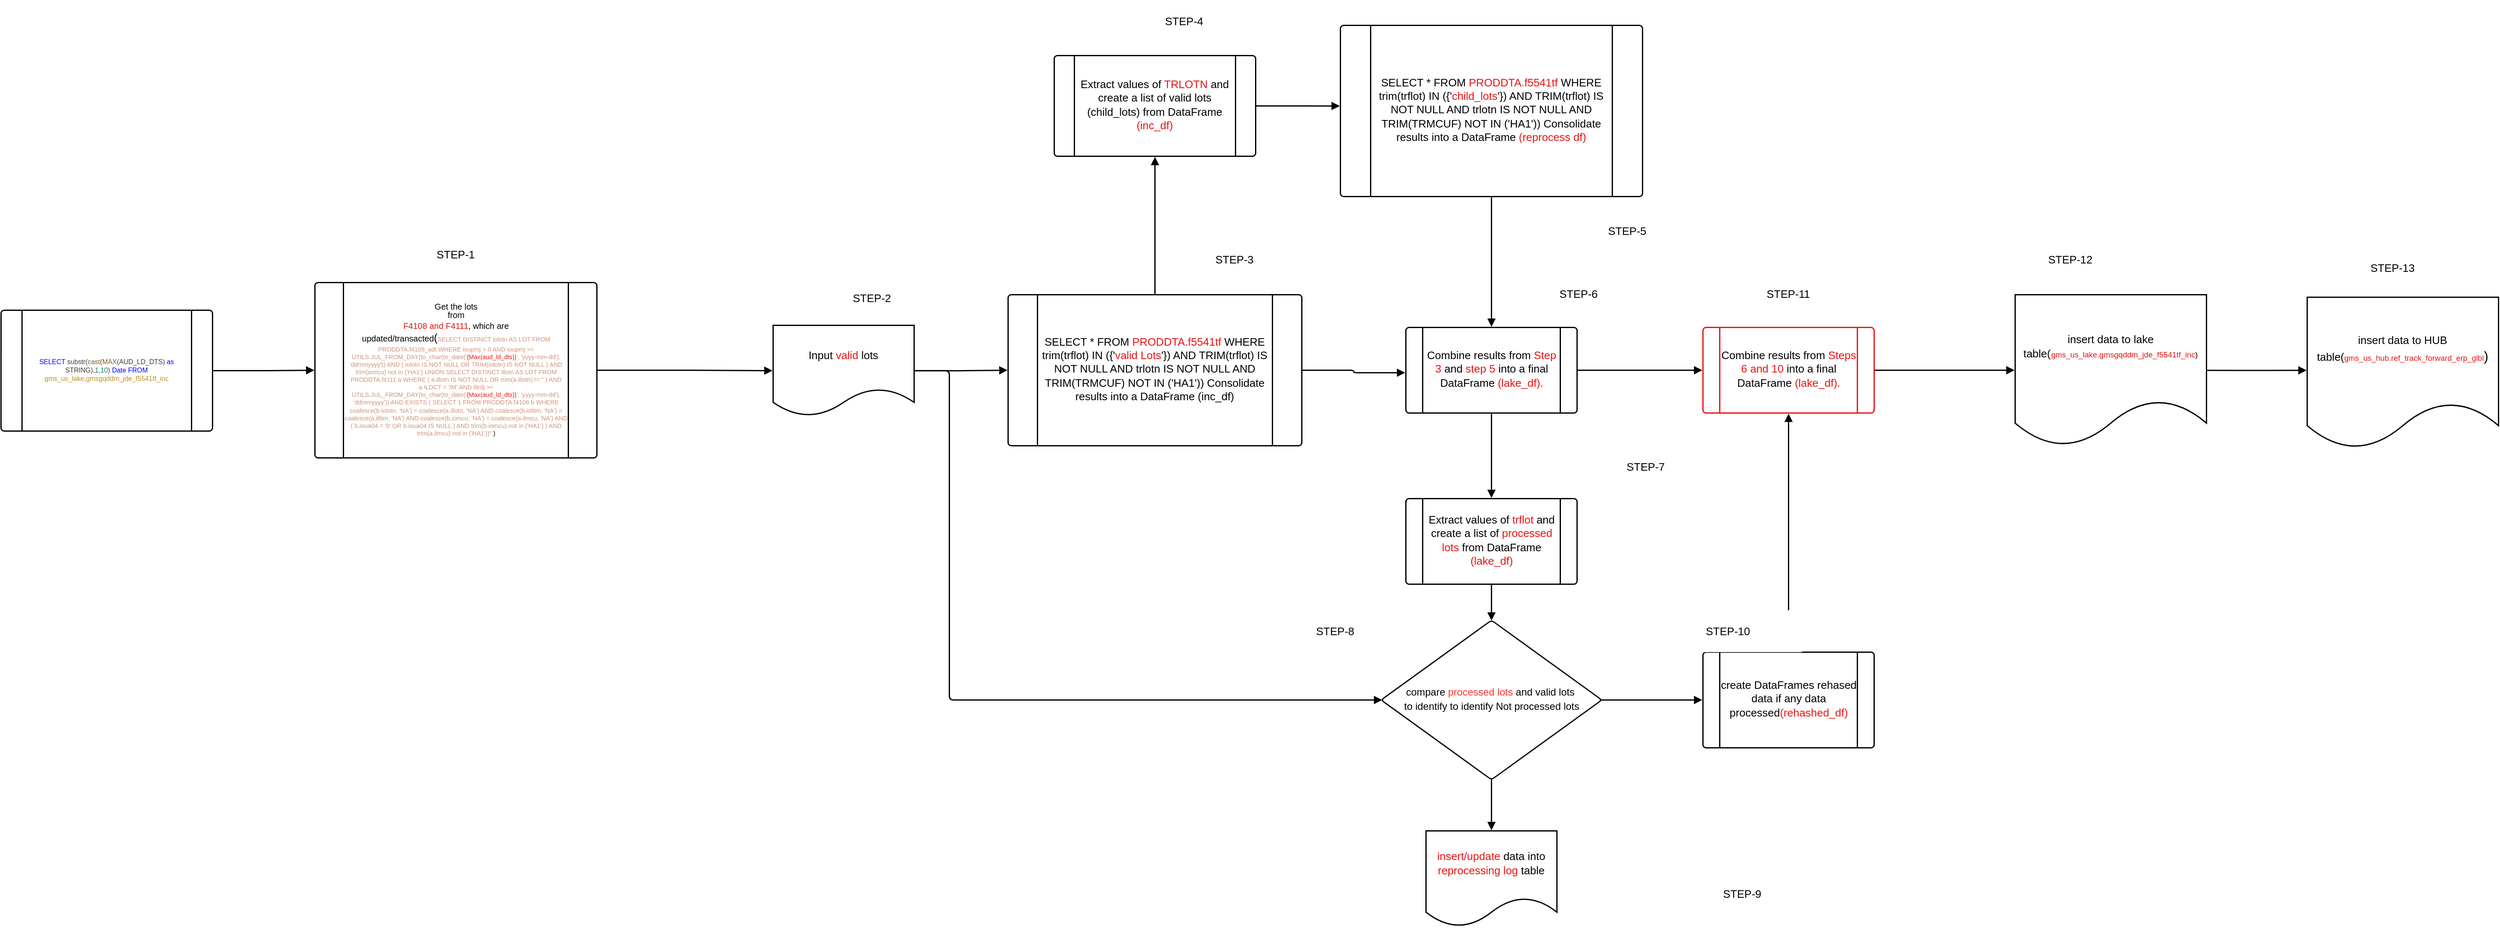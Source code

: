 <mxfile version="22.1.16" type="github">
  <diagram name="Page-1" id="FpshqpoR7X4_dg7ihBnS">
    <mxGraphModel dx="3200" dy="746" grid="1" gridSize="10" guides="1" tooltips="1" connect="1" arrows="1" fold="1" page="1" pageScale="1" pageWidth="850" pageHeight="1100" math="0" shadow="0">
      <root>
        <mxCell id="0" />
        <mxCell id="1" parent="0" />
        <mxCell id="irXWmgbF4XnON0FsWE9v-1" value="&lt;div style=&quot;display: flex; justify-content: center; text-align: center; align-items: baseline; font-size: 0; line-height: 1.25;margin-top: -2px;&quot;&gt;&lt;span&gt;&lt;span style=&quot;font-size:13px;&quot;&gt;&lt;span style=&quot;font-size:13px;&quot;&gt;Input &lt;/span&gt;&lt;span style=&quot;font-size:13px;color:#e81313;&quot;&gt;valid&lt;/span&gt; lots&lt;/span&gt;&lt;/span&gt;&lt;/div&gt;" style="html=1;overflow=block;blockSpacing=1;whiteSpace=wrap;shape=document;boundedLbl=1;fontSize=13;spacing=0;strokeOpacity=100;rounded=1;absoluteArcSize=1;arcSize=7.5;fillColor=#ffffff;strokeWidth=1.5;lucidId=HM0Xejd4tUo4;" vertex="1" parent="1">
          <mxGeometry x="-640" y="597.5" width="168" height="108" as="geometry" />
        </mxCell>
        <mxCell id="irXWmgbF4XnON0FsWE9v-2" value="&lt;div style=&quot;display: flex; justify-content: center; text-align: center; align-items: baseline; font-size: 0; line-height: 1.25;margin-top: -2px;&quot;&gt;&lt;span&gt;&lt;span style=&quot;font-size:13px;&quot;&gt;&lt;span style=&quot;font-size:13px;&quot;&gt;SELECT * FROM &lt;/span&gt;&lt;span style=&quot;font-size:13px;color:#e81313;&quot;&gt;PRODDTA.f5541tf &lt;/span&gt;&lt;span style=&quot;font-size:13px;&quot;&gt;WHERE trim(trflot) IN ({&#39;&lt;/span&gt;&lt;span style=&quot;font-size:13px;color:#e81313;&quot;&gt;valid Lots&lt;/span&gt;&#39;}) AND TRIM(trflot) IS NOT NULL AND trlotn IS NOT NULL AND TRIM(TRMCUF) NOT IN (&#39;HA1&#39;)) Consolidate results into a DataFrame (inc_df)&lt;/span&gt;&lt;/span&gt;&lt;/div&gt;" style="html=1;overflow=block;blockSpacing=1;whiteSpace=wrap;shape=process;fontSize=13;spacing=0;strokeOpacity=100;fillOpacity=100;rounded=1;absoluteArcSize=1;arcSize=7.5;fillColor=#ffffff;strokeWidth=1.5;lucidId=EN0XXESsbe9Y;" vertex="1" parent="1">
          <mxGeometry x="-360" y="561" width="350" height="180" as="geometry" />
        </mxCell>
        <mxCell id="irXWmgbF4XnON0FsWE9v-3" value="&lt;div style=&quot;display: flex; justify-content: center; text-align: center; align-items: baseline; font-size: 0; line-height: 1.25;margin-top: -2px;&quot;&gt;&lt;span&gt;&lt;span style=&quot;font-size:13px;&quot;&gt;&lt;span style=&quot;font-size:13px;&quot;&gt;Extract values of &lt;/span&gt;&lt;span style=&quot;font-size:13px;color:#e81313;&quot;&gt;TRLOTN&lt;/span&gt;&lt;span style=&quot;font-size:13px;&quot;&gt; and create a list of valid lots (child_lots) from DataFrame &lt;/span&gt;&lt;span style=&quot;font-size:13px;color:#e81313;&quot;&gt;(inc_df)&lt;/span&gt;&lt;/span&gt;&lt;/span&gt;&lt;/div&gt;" style="html=1;overflow=block;blockSpacing=1;whiteSpace=wrap;shape=process;fontSize=13;spacing=0;strokeOpacity=100;fillOpacity=100;rounded=1;absoluteArcSize=1;arcSize=7.5;fillColor=#ffffff;strokeWidth=1.5;lucidId=VN0XKzcY-zDv;" vertex="1" parent="1">
          <mxGeometry x="-305" y="276" width="240" height="120" as="geometry" />
        </mxCell>
        <mxCell id="irXWmgbF4XnON0FsWE9v-4" value="&lt;div style=&quot;display: flex; justify-content: center; text-align: center; align-items: baseline; font-size: 0; line-height: 1.25;margin-top: -2px;&quot;&gt;&lt;span&gt;&lt;span style=&quot;font-size:13px;&quot;&gt;&lt;span style=&quot;font-size:13px;&quot;&gt;SELECT * FROM &lt;/span&gt;&lt;span style=&quot;font-size:13px;color:#e81313;&quot;&gt;PRODDTA.f5541tf&lt;/span&gt;&lt;span style=&quot;font-size:13px;&quot;&gt; WHERE trim(trflot) IN ({&#39;&lt;/span&gt;&lt;span style=&quot;font-size:13px;color:#e81313;&quot;&gt;child_lots&lt;/span&gt;&lt;span style=&quot;font-size:13px;&quot;&gt;&#39;}) AND TRIM(trflot) IS NOT NULL AND trlotn IS NOT NULL AND TRIM(TRMCUF) NOT IN (&#39;HA1&#39;)) Consolidate results into a DataFrame &lt;/span&gt;&lt;span style=&quot;font-size:13px;color:#e81313;&quot;&gt;(reprocess df)&lt;/span&gt;&lt;/span&gt;&lt;/span&gt;&lt;/div&gt;" style="html=1;overflow=block;blockSpacing=1;whiteSpace=wrap;shape=process;fontSize=13;spacing=0;strokeOpacity=100;fillOpacity=100;rounded=1;absoluteArcSize=1;arcSize=7.5;fillColor=#ffffff;strokeWidth=1.5;lucidId=YN0XIC7FynBe;" vertex="1" parent="1">
          <mxGeometry x="36" y="240" width="360" height="204" as="geometry" />
        </mxCell>
        <mxCell id="irXWmgbF4XnON0FsWE9v-5" value="&lt;div style=&quot;display: flex; justify-content: center; text-align: center; align-items: baseline; font-size: 0; line-height: 1.25;margin-top: -2px;&quot;&gt;&lt;span&gt;&lt;span style=&quot;font-size:13px;&quot;&gt;&lt;span style=&quot;font-size:13px;&quot;&gt;Combine results from &lt;/span&gt;&lt;span style=&quot;font-size:13px;color:#e81313;&quot;&gt;Step 3&lt;/span&gt;&lt;span style=&quot;font-size:13px;&quot;&gt; and &lt;/span&gt;&lt;span style=&quot;font-size:13px;color:#e81313;&quot;&gt;step 5&lt;/span&gt;&lt;span style=&quot;font-size:13px;&quot;&gt; into a final DataFrame &lt;/span&gt;&lt;span style=&quot;font-size:13px;color:#e81313;&quot;&gt;(lake_df).&lt;/span&gt;&lt;/span&gt;&lt;/span&gt;&lt;/div&gt;" style="html=1;overflow=block;blockSpacing=1;whiteSpace=wrap;shape=process;fontSize=13;spacing=0;strokeOpacity=100;fillOpacity=100;rounded=1;absoluteArcSize=1;arcSize=7.5;fillColor=#ffffff;strokeWidth=1.5;lucidId=SO0XU.fqqX2I;" vertex="1" parent="1">
          <mxGeometry x="114" y="600" width="204" height="102" as="geometry" />
        </mxCell>
        <mxCell id="irXWmgbF4XnON0FsWE9v-6" value="&lt;div style=&quot;display: flex; justify-content: center; text-align: center; align-items: baseline; font-size: 0; line-height: 1.25;margin-top: -2px;&quot;&gt;&lt;span&gt;&lt;span style=&quot;font-size:13px;color:#e81313;&quot;&gt;insert/update&lt;/span&gt;&lt;span style=&quot;font-size:13px;&quot;&gt; data into&lt;/span&gt;&lt;span style=&quot;font-size:13px;color:#e81313;&quot;&gt; reprocessing log&lt;/span&gt;&lt;span style=&quot;font-size:13px;&quot;&gt; table&lt;/span&gt;&lt;/span&gt;&lt;/div&gt;" style="html=1;overflow=block;blockSpacing=1;whiteSpace=wrap;shape=document;boundedLbl=1;fontSize=13;spacing=0;strokeOpacity=100;rounded=1;absoluteArcSize=1;arcSize=7.5;fillColor=#ffffff;strokeWidth=1.5;lucidId=oP0XrluznzYb;" vertex="1" parent="1">
          <mxGeometry x="138" y="1200" width="156" height="114" as="geometry" />
        </mxCell>
        <mxCell id="irXWmgbF4XnON0FsWE9v-7" value="&lt;div style=&quot;display: flex; justify-content: center; text-align: center; align-items: baseline; font-size: 0; line-height: 1.25;margin-top: -2px;&quot;&gt;&lt;span&gt;&lt;span style=&quot;font-size:13px;&quot;&gt;insert data to lake table(&lt;/span&gt;&lt;span style=&quot;font-size:1.7px;&quot;&gt;(&lt;/span&gt;&lt;span style=&quot;font-size:9.3px;color:#e81313;&quot;&gt;gms_us_lake.gmsgqddm_jde_f5541tf_inc&lt;/span&gt;&lt;span style=&quot;font-size:9.3px;&quot;&gt;)&lt;/span&gt;&lt;/span&gt;&lt;/div&gt;" style="html=1;overflow=block;blockSpacing=1;whiteSpace=wrap;shape=document;boundedLbl=1;fontSize=13;spacing=0;strokeOpacity=100;fillOpacity=100;rounded=1;absoluteArcSize=1;arcSize=7.5;fillColor=#ffffff;strokeWidth=1.5;lucidId=UP0XvqFEvbbz;" vertex="1" parent="1">
          <mxGeometry x="840" y="561" width="228" height="180" as="geometry" />
        </mxCell>
        <mxCell id="irXWmgbF4XnON0FsWE9v-8" value="&lt;div style=&quot;display: flex; justify-content: center; text-align: center; align-items: baseline; font-size: 0; line-height: 1.25;margin-top: -2px;&quot;&gt;&lt;span&gt;&lt;span style=&quot;font-size:13px;&quot;&gt;&lt;span style=&quot;font-size:13px;&quot;&gt;Extract values of &lt;/span&gt;&lt;span style=&quot;font-size:13px;color:#e81313;&quot;&gt;trflot&lt;/span&gt;&lt;span style=&quot;font-size:13px;&quot;&gt; and create a list of &lt;/span&gt;&lt;span style=&quot;font-size:13px;color:#e81313;&quot;&gt;processed lots &lt;/span&gt;&lt;span style=&quot;font-size:13px;&quot;&gt; from DataFrame &lt;/span&gt;&lt;span style=&quot;font-size:13px;color:#e81313;&quot;&gt;(lake_df)&lt;/span&gt;&lt;/span&gt;&lt;/span&gt;&lt;/div&gt;" style="html=1;overflow=block;blockSpacing=1;whiteSpace=wrap;shape=process;fontSize=13;spacing=0;strokeOpacity=100;fillOpacity=100;rounded=1;absoluteArcSize=1;arcSize=7.5;fillColor=#ffffff;strokeWidth=1.5;lucidId=4Z0XZ25a2CZ6;" vertex="1" parent="1">
          <mxGeometry x="114" y="804" width="204" height="102" as="geometry" />
        </mxCell>
        <mxCell id="irXWmgbF4XnON0FsWE9v-9" value="&lt;div style=&quot;display: flex; justify-content: center; align-items: baseline; line-height: 1.25; margin-top: -2px;&quot;&gt;&lt;font style=&quot;&quot;&gt;&lt;font style=&quot;font-size: 12px;&quot;&gt;compare &lt;font color=&quot;#ff3333&quot;&gt;processed lots&lt;/font&gt; and valid lots&amp;nbsp;&lt;br&gt;to identify to identify Not processed lots&lt;br&gt;&lt;/font&gt;&lt;/font&gt;&lt;/div&gt;" style="html=1;overflow=block;blockSpacing=1;whiteSpace=wrap;rhombus;fontSize=13;spacing=0;strokeOpacity=100;fillOpacity=100;rounded=1;absoluteArcSize=1;arcSize=7.5;fillColor=#ffffff;strokeWidth=1.5;lucidId=-00Xp6UZX-Uo;align=center;" vertex="1" parent="1">
          <mxGeometry x="84.5" y="949" width="263" height="190" as="geometry" />
        </mxCell>
        <mxCell id="irXWmgbF4XnON0FsWE9v-10" value="&lt;div style=&quot;display: flex; justify-content: center; text-align: center; align-items: baseline; font-size: 0; line-height: 1.25;margin-top: -2px;&quot;&gt;&lt;span&gt;&lt;span style=&quot;font-size:13px;&quot;&gt;&lt;span style=&quot;font-size:13px;&quot;&gt;Combine results from &lt;/span&gt;&lt;span style=&quot;font-size:13px;color:#e81313;&quot;&gt;Steps 6 and 10&lt;/span&gt;&lt;span style=&quot;font-size:13px;&quot;&gt; into a final DataFrame &lt;/span&gt;&lt;span style=&quot;font-size:13px;color:#e81313;&quot;&gt;(lake_df).&lt;/span&gt;&lt;/span&gt;&lt;/span&gt;&lt;/div&gt;" style="html=1;overflow=block;blockSpacing=1;whiteSpace=wrap;shape=process;fontSize=13;spacing=0;strokeColor=#e81313;strokeOpacity=100;fillOpacity=100;rounded=1;absoluteArcSize=1;arcSize=7.5;fillColor=#ffffff;strokeWidth=1.5;lucidId=D30XaaJnFZfR;" vertex="1" parent="1">
          <mxGeometry x="468" y="600" width="204" height="102" as="geometry" />
        </mxCell>
        <mxCell id="irXWmgbF4XnON0FsWE9v-11" value="&lt;div style=&quot;display: flex; justify-content: center; text-align: center; align-items: baseline; font-size: 0; line-height: 1.25;margin-top: -2px;&quot;&gt;&lt;span&gt;&lt;span style=&quot;font-size:13px;&quot;&gt;&lt;span style=&quot;font-size:13px;&quot;&gt;create DataFrames rehased data if any data processed&lt;/span&gt;&lt;span style=&quot;font-size:13px;color:#e81313;&quot;&gt;(rehashed_df)&lt;/span&gt;&lt;/span&gt;&lt;/span&gt;&lt;/div&gt;" style="html=1;overflow=block;blockSpacing=1;whiteSpace=wrap;shape=process;fontSize=13;spacing=0;strokeOpacity=100;fillOpacity=100;rounded=1;absoluteArcSize=1;arcSize=7.5;fillColor=#ffffff;strokeWidth=1.5;lucidId=930X0cL3SkqX;" vertex="1" parent="1">
          <mxGeometry x="468" y="987" width="204" height="114" as="geometry" />
        </mxCell>
        <mxCell id="irXWmgbF4XnON0FsWE9v-12" value="" style="html=1;jettySize=18;whiteSpace=wrap;overflow=block;blockSpacing=1;fontSize=13;strokeWidth=1.5;rounded=1;arcSize=10;edgeStyle=orthogonalEdgeStyle;startArrow=none;endArrow=block;endFill=1;exitX=1.004;exitY=0.501;exitPerimeter=0;entryX=-0.002;entryY=0.5;entryPerimeter=0;lucidId=H60X2R8GXBZb;" edge="1" parent="1" source="irXWmgbF4XnON0FsWE9v-1" target="irXWmgbF4XnON0FsWE9v-2">
          <mxGeometry width="100" height="100" relative="1" as="geometry">
            <Array as="points" />
          </mxGeometry>
        </mxCell>
        <mxCell id="irXWmgbF4XnON0FsWE9v-13" value="" style="html=1;jettySize=18;whiteSpace=wrap;overflow=block;blockSpacing=1;fontSize=13;strokeWidth=1.5;rounded=1;arcSize=10;edgeStyle=orthogonalEdgeStyle;startArrow=none;endArrow=block;endFill=1;exitX=0.5;exitY=-0.004;exitPerimeter=0;entryX=0.5;entryY=1.006;entryPerimeter=0;lucidId=P60XYDCTpquX;" edge="1" parent="1" source="irXWmgbF4XnON0FsWE9v-2" target="irXWmgbF4XnON0FsWE9v-3">
          <mxGeometry width="100" height="100" relative="1" as="geometry">
            <Array as="points" />
          </mxGeometry>
        </mxCell>
        <mxCell id="irXWmgbF4XnON0FsWE9v-14" value="" style="html=1;jettySize=18;whiteSpace=wrap;overflow=block;blockSpacing=1;fontSize=13;strokeWidth=1.5;rounded=1;arcSize=10;edgeStyle=orthogonalEdgeStyle;startArrow=none;endArrow=block;endFill=1;exitX=1.003;exitY=0.5;exitPerimeter=0;entryX=-0.002;entryY=0.471;entryPerimeter=0;lucidId=060XTj1y384~;" edge="1" parent="1" source="irXWmgbF4XnON0FsWE9v-3" target="irXWmgbF4XnON0FsWE9v-4">
          <mxGeometry width="100" height="100" relative="1" as="geometry">
            <Array as="points" />
          </mxGeometry>
        </mxCell>
        <mxCell id="irXWmgbF4XnON0FsWE9v-15" value="" style="html=1;jettySize=18;whiteSpace=wrap;overflow=block;blockSpacing=1;fontSize=13;strokeWidth=1.5;rounded=1;arcSize=10;edgeStyle=orthogonalEdgeStyle;startArrow=none;endArrow=block;endFill=1;exitX=0.5;exitY=1.004;exitPerimeter=0;entryX=0.5;entryY=-0.007;entryPerimeter=0;lucidId=460Xst6l0HKW;" edge="1" parent="1" source="irXWmgbF4XnON0FsWE9v-4" target="irXWmgbF4XnON0FsWE9v-5">
          <mxGeometry width="100" height="100" relative="1" as="geometry">
            <Array as="points" />
          </mxGeometry>
        </mxCell>
        <mxCell id="irXWmgbF4XnON0FsWE9v-16" value="" style="html=1;jettySize=18;whiteSpace=wrap;overflow=block;blockSpacing=1;fontSize=13;strokeWidth=1.5;rounded=1;arcSize=10;edgeStyle=orthogonalEdgeStyle;startArrow=none;endArrow=block;endFill=1;exitX=1.002;exitY=0.5;exitPerimeter=0;entryX=-0.004;entryY=0.529;entryPerimeter=0;lucidId=-60XFMZgzzUw;" edge="1" parent="1" source="irXWmgbF4XnON0FsWE9v-2" target="irXWmgbF4XnON0FsWE9v-5">
          <mxGeometry width="100" height="100" relative="1" as="geometry">
            <Array as="points" />
          </mxGeometry>
        </mxCell>
        <mxCell id="irXWmgbF4XnON0FsWE9v-17" value="" style="html=1;jettySize=18;whiteSpace=wrap;overflow=block;blockSpacing=1;fontSize=13;strokeWidth=1.5;rounded=1;arcSize=10;edgeStyle=orthogonalEdgeStyle;startArrow=none;endArrow=block;endFill=1;exitX=0.5;exitY=1.007;exitPerimeter=0;entryX=0.5;entryY=-0.007;entryPerimeter=0;lucidId=e70XMPJT1pXC;" edge="1" parent="1" source="irXWmgbF4XnON0FsWE9v-5" target="irXWmgbF4XnON0FsWE9v-8">
          <mxGeometry width="100" height="100" relative="1" as="geometry">
            <Array as="points" />
          </mxGeometry>
        </mxCell>
        <mxCell id="irXWmgbF4XnON0FsWE9v-18" value="" style="html=1;jettySize=18;whiteSpace=wrap;overflow=block;blockSpacing=1;fontSize=13;strokeWidth=1.5;rounded=1;arcSize=10;edgeStyle=orthogonalEdgeStyle;startArrow=none;endArrow=block;endFill=1;entryX=0.005;entryY=0.5;entryPerimeter=0;lucidId=j70XNJQvM89U;exitX=1;exitY=0.5;exitDx=0;exitDy=0;" edge="1" parent="1" source="irXWmgbF4XnON0FsWE9v-1" target="irXWmgbF4XnON0FsWE9v-9">
          <mxGeometry width="100" height="100" relative="1" as="geometry">
            <Array as="points">
              <mxPoint x="-430" y="651" />
              <mxPoint x="-430" y="1044" />
            </Array>
            <mxPoint x="-560" y="697" as="sourcePoint" />
          </mxGeometry>
        </mxCell>
        <mxCell id="irXWmgbF4XnON0FsWE9v-19" value="" style="html=1;jettySize=18;whiteSpace=wrap;overflow=block;blockSpacing=1;fontSize=13;strokeWidth=1.5;rounded=1;arcSize=10;edgeStyle=orthogonalEdgeStyle;startArrow=none;endArrow=block;endFill=1;exitX=0.5;exitY=1.007;exitPerimeter=0;entryX=0.5;entryY=0.002;entryPerimeter=0;lucidId=C80XBHqNr_fK;" edge="1" parent="1" source="irXWmgbF4XnON0FsWE9v-8" target="irXWmgbF4XnON0FsWE9v-9">
          <mxGeometry width="100" height="100" relative="1" as="geometry">
            <Array as="points" />
          </mxGeometry>
        </mxCell>
        <mxCell id="irXWmgbF4XnON0FsWE9v-20" value="" style="html=1;jettySize=18;whiteSpace=wrap;overflow=block;blockSpacing=1;fontSize=13;strokeWidth=1.5;rounded=1;arcSize=10;edgeStyle=orthogonalEdgeStyle;startArrow=none;endArrow=block;endFill=1;exitX=0.5;exitY=0.998;exitPerimeter=0;entryX=0.5;entryY=-0.007;entryPerimeter=0;lucidId=780XAX_ksfXo;" edge="1" parent="1" source="irXWmgbF4XnON0FsWE9v-9" target="irXWmgbF4XnON0FsWE9v-6">
          <mxGeometry width="100" height="100" relative="1" as="geometry">
            <Array as="points" />
          </mxGeometry>
        </mxCell>
        <mxCell id="irXWmgbF4XnON0FsWE9v-21" value="" style="html=1;jettySize=18;whiteSpace=wrap;overflow=block;blockSpacing=1;fontSize=13;strokeWidth=1.5;rounded=1;arcSize=10;edgeStyle=orthogonalEdgeStyle;startArrow=none;endArrow=block;endFill=1;exitX=0.995;exitY=0.5;exitPerimeter=0;entryX=-0.004;entryY=0.5;entryPerimeter=0;lucidId=j90XVlHCMra-;" edge="1" parent="1" source="irXWmgbF4XnON0FsWE9v-9" target="irXWmgbF4XnON0FsWE9v-11">
          <mxGeometry width="100" height="100" relative="1" as="geometry">
            <Array as="points" />
          </mxGeometry>
        </mxCell>
        <mxCell id="irXWmgbF4XnON0FsWE9v-22" value="" style="html=1;jettySize=18;whiteSpace=wrap;overflow=block;blockSpacing=1;fontSize=13;strokeWidth=1.5;rounded=1;arcSize=10;edgeStyle=orthogonalEdgeStyle;startArrow=none;endArrow=block;endFill=1;exitX=1.004;exitY=0.5;exitPerimeter=0;entryX=-0.004;entryY=0.5;entryPerimeter=0;lucidId=z90XpxgbbMBp;" edge="1" parent="1" source="irXWmgbF4XnON0FsWE9v-5" target="irXWmgbF4XnON0FsWE9v-10">
          <mxGeometry width="100" height="100" relative="1" as="geometry">
            <Array as="points" />
          </mxGeometry>
        </mxCell>
        <mxCell id="irXWmgbF4XnON0FsWE9v-23" value="" style="html=1;jettySize=18;whiteSpace=wrap;overflow=block;blockSpacing=1;fontSize=13;strokeWidth=1.5;rounded=1;arcSize=10;edgeStyle=orthogonalEdgeStyle;startArrow=none;endArrow=block;endFill=1;exitX=0.5;exitY=-0.007;exitPerimeter=0;entryX=0.5;entryY=1.007;entryPerimeter=0;lucidId=D90X0wuZ-aKF;" edge="1" parent="1" source="irXWmgbF4XnON0FsWE9v-11" target="irXWmgbF4XnON0FsWE9v-10">
          <mxGeometry width="100" height="100" relative="1" as="geometry">
            <Array as="points" />
          </mxGeometry>
        </mxCell>
        <mxCell id="irXWmgbF4XnON0FsWE9v-24" value="" style="html=1;jettySize=18;whiteSpace=wrap;overflow=block;blockSpacing=1;fontSize=13;strokeWidth=1.5;rounded=1;arcSize=10;edgeStyle=orthogonalEdgeStyle;startArrow=none;endArrow=block;endFill=1;exitX=1.004;exitY=0.5;exitPerimeter=0;entryX=-0.003;entryY=0.5;entryPerimeter=0;lucidId=O90XbjlRAvQq;" edge="1" parent="1" source="irXWmgbF4XnON0FsWE9v-10" target="irXWmgbF4XnON0FsWE9v-7">
          <mxGeometry width="100" height="100" relative="1" as="geometry">
            <Array as="points" />
          </mxGeometry>
        </mxCell>
        <mxCell id="irXWmgbF4XnON0FsWE9v-25" value="STEP-1" style="html=1;overflow=block;blockSpacing=1;whiteSpace=wrap;fontSize=13;spacing=0;strokeOpacity=100;rounded=1;absoluteArcSize=1;arcSize=7.5;fillColor=#ffffff;strokeWidth=1.5;strokeColor=none;lucidId=H.0XKU32zUTg;" vertex="1" parent="1">
          <mxGeometry x="-1108" y="490" width="180" height="45" as="geometry" />
        </mxCell>
        <mxCell id="irXWmgbF4XnON0FsWE9v-26" value="STEP-2" style="html=1;overflow=block;blockSpacing=1;whiteSpace=wrap;fontSize=13;spacing=0;strokeOpacity=100;rounded=1;absoluteArcSize=1;arcSize=7.5;fillColor=#ffffff;strokeWidth=1.5;strokeColor=none;lucidId=Q.0XkjESWLVG;" vertex="1" parent="1">
          <mxGeometry x="-612" y="540" width="180" height="50" as="geometry" />
        </mxCell>
        <mxCell id="irXWmgbF4XnON0FsWE9v-27" value="STEP-3" style="html=1;overflow=block;blockSpacing=1;whiteSpace=wrap;fontSize=13;spacing=0;strokeOpacity=100;rounded=1;absoluteArcSize=1;arcSize=7.5;fillColor=#ffffff;strokeWidth=1.5;strokeColor=none;lucidId=V.0Xpbn~p3YC;" vertex="1" parent="1">
          <mxGeometry x="-180" y="494" width="180" height="50" as="geometry" />
        </mxCell>
        <mxCell id="irXWmgbF4XnON0FsWE9v-28" value="STEP-4" style="html=1;overflow=block;blockSpacing=1;whiteSpace=wrap;fontSize=13;spacing=0;strokeOpacity=100;rounded=1;absoluteArcSize=1;arcSize=7.5;fillColor=#ffffff;strokeWidth=1.5;strokeColor=none;lucidId=Z.0X7BbVY8fb;" vertex="1" parent="1">
          <mxGeometry x="-240" y="210" width="180" height="50" as="geometry" />
        </mxCell>
        <mxCell id="irXWmgbF4XnON0FsWE9v-29" value="STEP-5" style="html=1;overflow=block;blockSpacing=1;whiteSpace=wrap;fontSize=13;spacing=0;strokeOpacity=100;rounded=1;absoluteArcSize=1;arcSize=7.5;fillColor=#ffffff;strokeWidth=1.5;strokeColor=none;lucidId=5.0XDb_Gh1zB;" vertex="1" parent="1">
          <mxGeometry x="288" y="460" width="180" height="50" as="geometry" />
        </mxCell>
        <mxCell id="irXWmgbF4XnON0FsWE9v-30" value="STEP-6" style="html=1;overflow=block;blockSpacing=1;whiteSpace=wrap;fontSize=13;spacing=0;strokeOpacity=100;rounded=1;absoluteArcSize=1;arcSize=7.5;fillColor=#ffffff;strokeWidth=1.5;strokeColor=none;lucidId=8.0XkPIpTpxg;" vertex="1" parent="1">
          <mxGeometry x="230" y="535" width="180" height="50" as="geometry" />
        </mxCell>
        <mxCell id="irXWmgbF4XnON0FsWE9v-31" value="STEP-7" style="html=1;overflow=block;blockSpacing=1;whiteSpace=wrap;fontSize=13;spacing=0;strokeOpacity=100;rounded=1;absoluteArcSize=1;arcSize=7.5;fillColor=#ffffff;strokeWidth=1.5;strokeColor=none;lucidId=~.0XIu4S~j_6;" vertex="1" parent="1">
          <mxGeometry x="310" y="741" width="180" height="50" as="geometry" />
        </mxCell>
        <mxCell id="irXWmgbF4XnON0FsWE9v-32" value="STEP-8" style="html=1;overflow=block;blockSpacing=1;whiteSpace=wrap;fontSize=13;spacing=0;strokeOpacity=100;rounded=1;absoluteArcSize=1;arcSize=7.5;fillColor=#ffffff;strokeWidth=1.5;strokeColor=none;lucidId=e~0XomNjal4L;" vertex="1" parent="1">
          <mxGeometry x="-60" y="937" width="180" height="50" as="geometry" />
        </mxCell>
        <mxCell id="irXWmgbF4XnON0FsWE9v-33" value="STEP-9" style="html=1;overflow=block;blockSpacing=1;whiteSpace=wrap;fontSize=13;spacing=0;strokeOpacity=100;rounded=1;absoluteArcSize=1;arcSize=7.5;fillColor=#ffffff;strokeWidth=1.5;strokeColor=none;lucidId=j~0XcFszDcei;" vertex="1" parent="1">
          <mxGeometry x="425" y="1250" width="180" height="50" as="geometry" />
        </mxCell>
        <mxCell id="irXWmgbF4XnON0FsWE9v-34" value="STEP-10" style="html=1;overflow=block;blockSpacing=1;whiteSpace=wrap;fontSize=13;spacing=0;strokeOpacity=100;rounded=1;absoluteArcSize=1;arcSize=7.5;fillColor=#ffffff;strokeWidth=1.5;strokeColor=none;lucidId=m~0XJQMWGHe~;" vertex="1" parent="1">
          <mxGeometry x="408" y="937" width="180" height="50" as="geometry" />
        </mxCell>
        <mxCell id="irXWmgbF4XnON0FsWE9v-35" value="STEP-11" style="html=1;overflow=block;blockSpacing=1;whiteSpace=wrap;fontSize=13;spacing=0;strokeOpacity=100;rounded=1;absoluteArcSize=1;arcSize=7.5;fillColor=#ffffff;strokeWidth=1.5;strokeColor=none;lucidId=q~0XJRMjUZtD;" vertex="1" parent="1">
          <mxGeometry x="480" y="535" width="180" height="50" as="geometry" />
        </mxCell>
        <mxCell id="irXWmgbF4XnON0FsWE9v-36" value="STEP-12" style="html=1;overflow=block;blockSpacing=1;whiteSpace=wrap;fontSize=13;spacing=0;strokeOpacity=100;rounded=1;absoluteArcSize=1;arcSize=7.5;fillColor=#ffffff;strokeWidth=1.5;strokeColor=none;lucidId=u~0XsifJiFnP;" vertex="1" parent="1">
          <mxGeometry x="816" y="494" width="180" height="50" as="geometry" />
        </mxCell>
        <mxCell id="irXWmgbF4XnON0FsWE9v-37" value="&lt;div style=&quot;display: flex; justify-content: center; text-align: center; align-items: baseline; font-size: 0; line-height: 1.25;margin-top: -2px;&quot;&gt;&lt;span&gt;&lt;span style=&quot;font-size:13px;&quot;&gt;insert data to HUB table(&lt;/span&gt;&lt;span style=&quot;font-size:9.3px;color:#e81313;&quot;&gt;gms_us_hub.ref_track_forward_erp_glbl&lt;/span&gt;&lt;span style=&quot;font-size:16px;&quot;&gt;)&lt;/span&gt;&lt;/span&gt;&lt;/div&gt;" style="html=1;overflow=block;blockSpacing=1;whiteSpace=wrap;shape=document;boundedLbl=1;fontSize=13;spacing=0;strokeOpacity=100;fillOpacity=100;rounded=1;absoluteArcSize=1;arcSize=7.5;fillColor=#ffffff;strokeWidth=1.5;lucidId=MT2XirEBpLnc;" vertex="1" parent="1">
          <mxGeometry x="1188" y="564" width="228" height="180" as="geometry" />
        </mxCell>
        <mxCell id="irXWmgbF4XnON0FsWE9v-38" value="" style="html=1;jettySize=18;whiteSpace=wrap;overflow=block;blockSpacing=1;fontSize=13;strokeWidth=1.5;rounded=1;arcSize=10;edgeStyle=orthogonalEdgeStyle;startArrow=none;endArrow=block;endFill=1;exitX=1.003;exitY=0.501;exitPerimeter=0;entryX=-0.003;entryY=0.484;entryPerimeter=0;lucidId=UU2XNwHG~Wk-;" edge="1" parent="1" source="irXWmgbF4XnON0FsWE9v-7" target="irXWmgbF4XnON0FsWE9v-37">
          <mxGeometry width="100" height="100" relative="1" as="geometry">
            <Array as="points" />
          </mxGeometry>
        </mxCell>
        <mxCell id="irXWmgbF4XnON0FsWE9v-39" value="STEP-13" style="html=1;overflow=block;blockSpacing=1;whiteSpace=wrap;fontSize=13;spacing=0;strokeOpacity=100;rounded=1;absoluteArcSize=1;arcSize=7.5;fillColor=#ffffff;strokeWidth=1.5;strokeColor=none;lucidId=1U2XSaPbzKsk;" vertex="1" parent="1">
          <mxGeometry x="1200" y="504" width="180" height="50" as="geometry" />
        </mxCell>
        <mxCell id="irXWmgbF4XnON0FsWE9v-40" value="&lt;div style=&quot;display: flex; justify-content: center; text-align: center; align-items: baseline; font-size: 0; line-height: 1.25;margin-top: -2px;&quot;&gt;&lt;span&gt;&lt;span style=&quot;font-size:8px;color:#0000ff;&quot;&gt;SELECT&lt;/span&gt;&lt;span style=&quot;font-size:8px;color:#3b3b3b;&quot;&gt; substr(&lt;/span&gt;&lt;span style=&quot;font-size:8px;color:#795e26;&quot;&gt;cast&lt;/span&gt;&lt;span style=&quot;font-size:8px;color:#3b3b3b;&quot;&gt;(&lt;/span&gt;&lt;span style=&quot;font-size:8px;color:#795e26;&quot;&gt;MAX&lt;/span&gt;&lt;span style=&quot;font-size:8px;color:#3b3b3b;&quot;&gt;(AUD_LD_DTS) &lt;/span&gt;&lt;span style=&quot;font-size:8px;color:#0000ff;&quot;&gt;as&lt;/span&gt;&lt;span style=&quot;font-size:8px;color:#3b3b3b;&quot;&gt; STRING),&lt;/span&gt;&lt;span style=&quot;font-size:8px;color:#098658;&quot;&gt;1&lt;/span&gt;&lt;span style=&quot;font-size:8px;color:#3b3b3b;&quot;&gt;,&lt;/span&gt;&lt;span style=&quot;font-size:8px;color:#098658;&quot;&gt;10&lt;/span&gt;&lt;span style=&quot;font-size:8px;color:#3b3b3b;&quot;&gt;) &lt;/span&gt;&lt;span style=&quot;font-size:8px;color:#0000ff;&quot;&gt;Date&lt;/span&gt;&lt;span style=&quot;font-size:8px;color:#3b3b3b;&quot;&gt; &lt;/span&gt;&lt;span style=&quot;font-size:8px;color:#0000ff;&quot;&gt;FROM&lt;/span&gt;&lt;span style=&quot;font-size:8px;color:#3b3b3b;&quot;&gt; &lt;/span&gt;&lt;span style=&quot;font-size:8px;color:#bc8e1a;&quot;&gt;gms_us_lake&lt;/span&gt;&lt;span style=&quot;font-size:8px;color:#3b3b3b;&quot;&gt;.&lt;/span&gt;&lt;span style=&quot;font-size:8px;color:#bc8e1a;&quot;&gt;gmsgqddm_jde_f5541tf_inc&lt;/span&gt;&lt;/span&gt;&lt;/div&gt;" style="html=1;overflow=block;blockSpacing=1;whiteSpace=wrap;shape=process;fontSize=13;spacing=0;strokeOpacity=100;fillOpacity=100;rounded=1;absoluteArcSize=1;arcSize=7.5;fillColor=#ffffff;strokeWidth=1.5;lucidId=NbjYxs55l707;" vertex="1" parent="1">
          <mxGeometry x="-1560" y="579.5" width="252" height="144" as="geometry" />
        </mxCell>
        <mxCell id="irXWmgbF4XnON0FsWE9v-41" value="&lt;div style=&quot;display: flex; justify-content: center; text-align: center; align-items: baseline; font-size: 0; line-height: 1.25;margin-top: -2px;&quot;&gt;&lt;span&gt;&lt;span style=&quot;font-size:10px;&quot;&gt;Get the lots&#xa;&lt;/span&gt;&lt;/span&gt;&lt;/div&gt;&lt;div style=&quot;display: flex; justify-content: center; text-align: center; align-items: baseline; font-size: 0; line-height: 1.25;margin-top: -2px;&quot;&gt;&lt;span&gt;&lt;span style=&quot;font-size:10px;&quot;&gt;&lt;span style=&quot;font-size:10px;&quot;&gt; from&#xa; &lt;/span&gt;&lt;span style=&quot;font-size:10px;color:#e81313;&quot;&gt;F4108 and F4111&lt;/span&gt;, which are&#xa;updated/transacted&lt;/span&gt;&lt;span style=&quot;font-size:13px;&quot;&gt;(&lt;/span&gt;&lt;span style=&quot;font-size:7.3px;color:#ce9178;&quot;&gt;SELECT DISTINCT iolotn AS LOT FROM PRODDTA.f4108_adt WHERE ioupmj &amp;gt; 0 AND ioupmj &amp;gt;= UTILS.JUL_FROM_DAY(to_char(to_date(&#39;&lt;/span&gt;&lt;span style=&quot;font-size:7.3px;color:#e81313;&quot;&gt;{Max(aud_ld_dts)}&lt;/span&gt;&lt;span style=&quot;font-size:7.3px;color:#ce9178;&quot;&gt;&#39;, &#39;yyyy-mm-dd&#39;), &#39;ddmmyyyy&#39;)) AND ( iolotn IS NOT NULL OR TRIM(iolotn) IS NOT NULL ) AND trim(iomcu) not in (&#39;HA1&#39;) UNION SELECT DISTINCT illotn AS LOT FROM PRODDTA.f4111 a WHERE ( a.illotn IS NOT NULL OR trim(a.illotn) != &#39;&#39; ) AND a.ILDCT = &#39;IM&#39; AND iltrdj &amp;gt;= UTILS.JUL_FROM_DAY(to_char(to_date(&#39;&lt;/span&gt;&lt;span style=&quot;font-size:7.3px;color:#e81313;&quot;&gt;{Max(aud_ld_dts)}&lt;/span&gt;&lt;span style=&quot;font-size:7.3px;color:#ce9178;&quot;&gt;&#39;, &#39;yyyy-mm-dd&#39;), &#39;ddmmyyyy&#39;)) AND EXISTS ( SELECT 1 FROM PRODDTA.f4108 b WHERE coalesce(b.iolotn, &#39;NA&#39;) = coalesce(a.illotn, &#39;NA&#39;) AND coalesce(b.iolitm, &#39;NA&#39;) = coalesce(a.illitm, &#39;NA&#39;) AND coalesce(b.iomcu, &#39;NA&#39;) = coalesce(a.ilmcu, &#39;NA&#39;) AND ( b.ioua04 = &#39;0&#39; OR b.ioua04 IS NULL ) AND trim(b.iomcu) not in (&#39;HA1&#39;) ) AND trim(a.ilmcu) not in (&#39;HA1&#39;))&quot;&lt;/span&gt;&lt;span style=&quot;font-size:7.3px;color:#cccccc;&quot;&gt;,&lt;/span&gt;&lt;span style=&quot;font-size:7.3px;&quot;&gt;)&lt;/span&gt;&lt;/span&gt;&lt;/div&gt;" style="html=1;overflow=block;blockSpacing=1;whiteSpace=wrap;shape=process;fontSize=13;spacing=0;strokeOpacity=100;fillOpacity=100;rounded=1;absoluteArcSize=1;arcSize=7.5;fillColor=#ffffff;strokeWidth=1.5;lucidId=MdjYs~2qZVwg;" vertex="1" parent="1">
          <mxGeometry x="-1186" y="546.5" width="336" height="209" as="geometry" />
        </mxCell>
        <mxCell id="irXWmgbF4XnON0FsWE9v-42" value="" style="html=1;jettySize=18;whiteSpace=wrap;overflow=block;blockSpacing=1;fontSize=13;strokeWidth=1.5;rounded=1;arcSize=10;edgeStyle=orthogonalEdgeStyle;startArrow=none;endArrow=block;endFill=1;exitX=1.003;exitY=0.5;exitPerimeter=0;entryX=-0.002;entryY=0.5;entryPerimeter=0;lucidId=gfjYZzmx9e7E;" edge="1" parent="1" source="irXWmgbF4XnON0FsWE9v-40" target="irXWmgbF4XnON0FsWE9v-41">
          <mxGeometry width="100" height="100" relative="1" as="geometry">
            <Array as="points" />
          </mxGeometry>
        </mxCell>
        <mxCell id="irXWmgbF4XnON0FsWE9v-43" value="" style="html=1;jettySize=18;whiteSpace=wrap;overflow=block;blockSpacing=1;fontSize=13;strokeWidth=1.5;rounded=1;arcSize=10;edgeStyle=orthogonalEdgeStyle;startArrow=none;endArrow=block;endFill=1;exitX=1.002;exitY=0.5;exitPerimeter=0;entryX=-0.004;entryY=0.5;entryPerimeter=0;lucidId=nfjYdDZEQNsE;" edge="1" parent="1" source="irXWmgbF4XnON0FsWE9v-41" target="irXWmgbF4XnON0FsWE9v-1">
          <mxGeometry width="100" height="100" relative="1" as="geometry">
            <Array as="points" />
          </mxGeometry>
        </mxCell>
      </root>
    </mxGraphModel>
  </diagram>
</mxfile>
